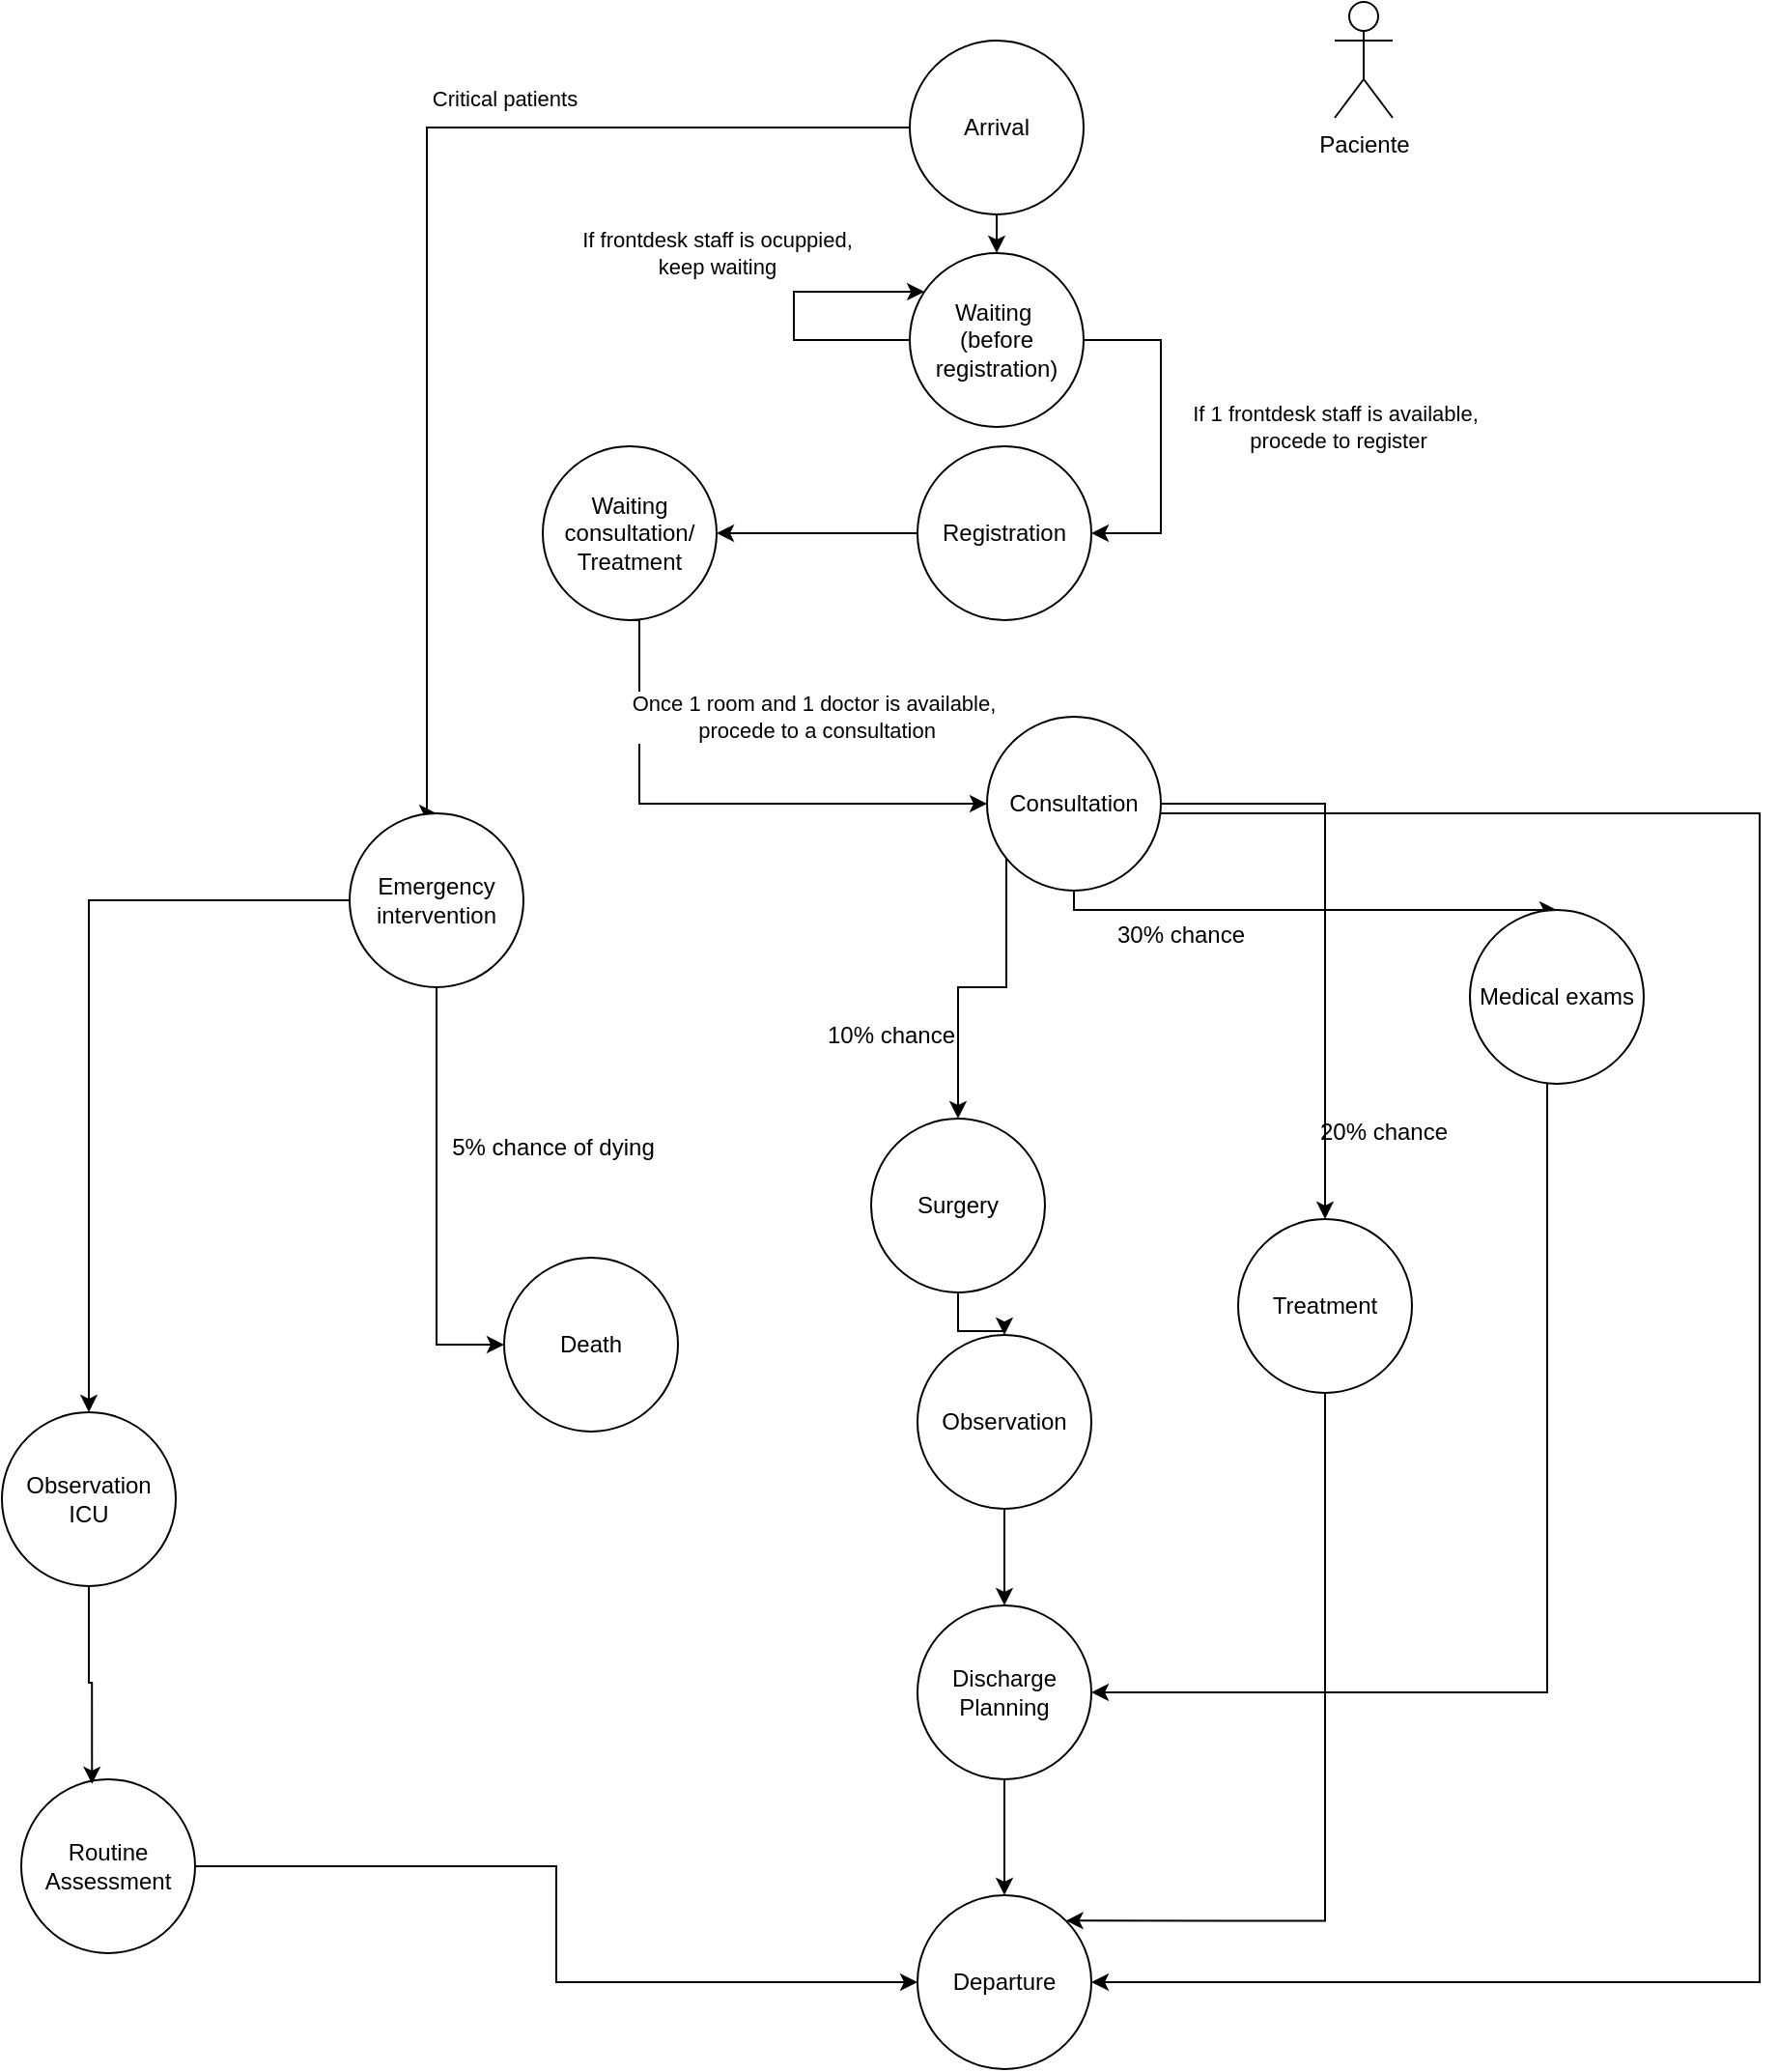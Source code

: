 <mxfile version="24.5.3" type="device">
  <diagram name="Página-1" id="aTSbAv6VuX6UHrgUKJXD">
    <mxGraphModel dx="1877" dy="629" grid="1" gridSize="10" guides="1" tooltips="1" connect="1" arrows="1" fold="1" page="1" pageScale="1" pageWidth="827" pageHeight="1169" math="0" shadow="0">
      <root>
        <mxCell id="0" />
        <mxCell id="1" parent="0" />
        <mxCell id="UjRxhBzcIPEP2kin1hzi-12" style="edgeStyle=orthogonalEdgeStyle;rounded=0;orthogonalLoop=1;jettySize=auto;html=1;exitX=0.5;exitY=1;exitDx=0;exitDy=0;entryX=0.5;entryY=0;entryDx=0;entryDy=0;" parent="1" source="UjRxhBzcIPEP2kin1hzi-1" target="UjRxhBzcIPEP2kin1hzi-2" edge="1">
          <mxGeometry relative="1" as="geometry" />
        </mxCell>
        <mxCell id="UjRxhBzcIPEP2kin1hzi-30" value="Critical patients" style="edgeStyle=orthogonalEdgeStyle;rounded=0;orthogonalLoop=1;jettySize=auto;html=1;entryX=0.5;entryY=0;entryDx=0;entryDy=0;" parent="1" source="UjRxhBzcIPEP2kin1hzi-1" target="UjRxhBzcIPEP2kin1hzi-31" edge="1">
          <mxGeometry x="-0.311" y="-15" relative="1" as="geometry">
            <mxPoint x="70" y="280" as="targetPoint" />
            <Array as="points">
              <mxPoint x="70" y="105" />
              <mxPoint x="70" y="460" />
            </Array>
            <mxPoint as="offset" />
          </mxGeometry>
        </mxCell>
        <mxCell id="UjRxhBzcIPEP2kin1hzi-1" value="Arrival" style="ellipse;whiteSpace=wrap;html=1;aspect=fixed;" parent="1" vertex="1">
          <mxGeometry x="320" y="60" width="90" height="90" as="geometry" />
        </mxCell>
        <mxCell id="UjRxhBzcIPEP2kin1hzi-11" style="edgeStyle=orthogonalEdgeStyle;rounded=0;orthogonalLoop=1;jettySize=auto;html=1;entryX=1;entryY=0.5;entryDx=0;entryDy=0;" parent="1" source="UjRxhBzcIPEP2kin1hzi-2" target="UjRxhBzcIPEP2kin1hzi-3" edge="1">
          <mxGeometry relative="1" as="geometry">
            <Array as="points">
              <mxPoint x="450" y="215" />
              <mxPoint x="450" y="315" />
            </Array>
          </mxGeometry>
        </mxCell>
        <mxCell id="UjRxhBzcIPEP2kin1hzi-45" value="If 1 frontdesk staff is available,&lt;br&gt;&amp;nbsp;procede to register" style="edgeLabel;html=1;align=center;verticalAlign=middle;resizable=0;points=[];" parent="UjRxhBzcIPEP2kin1hzi-11" vertex="1" connectable="0">
          <mxGeometry x="0.191" y="-4" relative="1" as="geometry">
            <mxPoint x="94" y="-20" as="offset" />
          </mxGeometry>
        </mxCell>
        <mxCell id="UjRxhBzcIPEP2kin1hzi-43" style="edgeStyle=orthogonalEdgeStyle;rounded=0;orthogonalLoop=1;jettySize=auto;html=1;exitX=0;exitY=0.5;exitDx=0;exitDy=0;" parent="1" source="UjRxhBzcIPEP2kin1hzi-2" target="UjRxhBzcIPEP2kin1hzi-2" edge="1">
          <mxGeometry relative="1" as="geometry">
            <mxPoint x="230" y="200" as="targetPoint" />
            <Array as="points">
              <mxPoint x="260" y="215" />
              <mxPoint x="260" y="190" />
            </Array>
          </mxGeometry>
        </mxCell>
        <mxCell id="UjRxhBzcIPEP2kin1hzi-44" value="If frontdesk staff is ocuppied, &lt;br&gt;keep waiting" style="edgeLabel;html=1;align=center;verticalAlign=middle;resizable=0;points=[];" parent="UjRxhBzcIPEP2kin1hzi-43" vertex="1" connectable="0">
          <mxGeometry x="-0.014" y="2" relative="1" as="geometry">
            <mxPoint x="-38" y="-30" as="offset" />
          </mxGeometry>
        </mxCell>
        <mxCell id="UjRxhBzcIPEP2kin1hzi-2" value="Waiting&amp;nbsp;&lt;br&gt;(before registration)" style="ellipse;whiteSpace=wrap;html=1;aspect=fixed;" parent="1" vertex="1">
          <mxGeometry x="320" y="170" width="90" height="90" as="geometry" />
        </mxCell>
        <mxCell id="UjRxhBzcIPEP2kin1hzi-15" style="edgeStyle=orthogonalEdgeStyle;rounded=0;orthogonalLoop=1;jettySize=auto;html=1;entryX=1;entryY=0.5;entryDx=0;entryDy=0;" parent="1" source="UjRxhBzcIPEP2kin1hzi-3" target="UjRxhBzcIPEP2kin1hzi-14" edge="1">
          <mxGeometry relative="1" as="geometry" />
        </mxCell>
        <mxCell id="UjRxhBzcIPEP2kin1hzi-3" value="Registration" style="ellipse;whiteSpace=wrap;html=1;aspect=fixed;" parent="1" vertex="1">
          <mxGeometry x="324" y="270" width="90" height="90" as="geometry" />
        </mxCell>
        <mxCell id="UjRxhBzcIPEP2kin1hzi-21" style="edgeStyle=orthogonalEdgeStyle;rounded=0;orthogonalLoop=1;jettySize=auto;html=1;" parent="1" source="UjRxhBzcIPEP2kin1hzi-4" target="UjRxhBzcIPEP2kin1hzi-9" edge="1">
          <mxGeometry relative="1" as="geometry">
            <Array as="points">
              <mxPoint x="760" y="460" />
              <mxPoint x="760" y="1065" />
            </Array>
          </mxGeometry>
        </mxCell>
        <mxCell id="6-vIkv784_MMNi8qJHdW-5" style="edgeStyle=orthogonalEdgeStyle;rounded=0;orthogonalLoop=1;jettySize=auto;html=1;" edge="1" parent="1" source="UjRxhBzcIPEP2kin1hzi-4" target="WK_QsKxVDtijGkALawrA-6">
          <mxGeometry relative="1" as="geometry">
            <Array as="points">
              <mxPoint x="405" y="510" />
            </Array>
          </mxGeometry>
        </mxCell>
        <mxCell id="6-vIkv784_MMNi8qJHdW-7" style="edgeStyle=orthogonalEdgeStyle;rounded=0;orthogonalLoop=1;jettySize=auto;html=1;" edge="1" parent="1" source="UjRxhBzcIPEP2kin1hzi-4" target="UjRxhBzcIPEP2kin1hzi-6">
          <mxGeometry relative="1" as="geometry" />
        </mxCell>
        <mxCell id="6-vIkv784_MMNi8qJHdW-9" style="edgeStyle=orthogonalEdgeStyle;rounded=0;orthogonalLoop=1;jettySize=auto;html=1;entryX=0;entryY=0.5;entryDx=0;entryDy=0;" edge="1" parent="1" source="UjRxhBzcIPEP2kin1hzi-4" target="WK_QsKxVDtijGkALawrA-3">
          <mxGeometry relative="1" as="geometry">
            <Array as="points">
              <mxPoint x="370" y="550" />
              <mxPoint x="345" y="550" />
            </Array>
          </mxGeometry>
        </mxCell>
        <mxCell id="UjRxhBzcIPEP2kin1hzi-4" value="Consultation" style="ellipse;whiteSpace=wrap;html=1;aspect=fixed;direction=south;" parent="1" vertex="1">
          <mxGeometry x="360" y="410" width="90" height="90" as="geometry" />
        </mxCell>
        <mxCell id="WK_QsKxVDtijGkALawrA-10" style="edgeStyle=orthogonalEdgeStyle;rounded=0;orthogonalLoop=1;jettySize=auto;html=1;entryX=1;entryY=0;entryDx=0;entryDy=0;" parent="1" source="UjRxhBzcIPEP2kin1hzi-6" target="UjRxhBzcIPEP2kin1hzi-9" edge="1">
          <mxGeometry relative="1" as="geometry">
            <Array as="points">
              <mxPoint x="535" y="1033" />
            </Array>
          </mxGeometry>
        </mxCell>
        <mxCell id="UjRxhBzcIPEP2kin1hzi-6" value="Treatment" style="ellipse;whiteSpace=wrap;html=1;aspect=fixed;" parent="1" vertex="1">
          <mxGeometry x="490" y="670" width="90" height="90" as="geometry" />
        </mxCell>
        <mxCell id="UjRxhBzcIPEP2kin1hzi-36" style="edgeStyle=orthogonalEdgeStyle;rounded=0;orthogonalLoop=1;jettySize=auto;html=1;entryX=0.5;entryY=0;entryDx=0;entryDy=0;" parent="1" source="UjRxhBzcIPEP2kin1hzi-7" target="UjRxhBzcIPEP2kin1hzi-35" edge="1">
          <mxGeometry relative="1" as="geometry" />
        </mxCell>
        <mxCell id="UjRxhBzcIPEP2kin1hzi-7" value="Observation" style="ellipse;whiteSpace=wrap;html=1;aspect=fixed;" parent="1" vertex="1">
          <mxGeometry x="324" y="730" width="90" height="90" as="geometry" />
        </mxCell>
        <mxCell id="UjRxhBzcIPEP2kin1hzi-9" value="Departure" style="ellipse;whiteSpace=wrap;html=1;aspect=fixed;" parent="1" vertex="1">
          <mxGeometry x="324" y="1020" width="90" height="90" as="geometry" />
        </mxCell>
        <mxCell id="UjRxhBzcIPEP2kin1hzi-14" value="Waiting consultation/&lt;br&gt;Treatment" style="ellipse;whiteSpace=wrap;html=1;aspect=fixed;" parent="1" vertex="1">
          <mxGeometry x="130" y="270" width="90" height="90" as="geometry" />
        </mxCell>
        <mxCell id="UjRxhBzcIPEP2kin1hzi-16" style="edgeStyle=orthogonalEdgeStyle;rounded=0;orthogonalLoop=1;jettySize=auto;html=1;entryX=0.5;entryY=1;entryDx=0;entryDy=0;exitX=0.5;exitY=1;exitDx=0;exitDy=0;" parent="1" source="UjRxhBzcIPEP2kin1hzi-14" target="UjRxhBzcIPEP2kin1hzi-4" edge="1">
          <mxGeometry relative="1" as="geometry">
            <mxPoint x="179.64" y="340.001" as="sourcePoint" />
            <mxPoint x="324.0" y="434.72" as="targetPoint" />
            <Array as="points">
              <mxPoint x="180" y="360" />
              <mxPoint x="180" y="455" />
            </Array>
          </mxGeometry>
        </mxCell>
        <mxCell id="UjRxhBzcIPEP2kin1hzi-46" value="Once 1 room and 1 doctor is available,&lt;br&gt;&amp;nbsp;procede to a consultation" style="edgeLabel;html=1;align=center;verticalAlign=middle;resizable=0;points=[];" parent="UjRxhBzcIPEP2kin1hzi-16" vertex="1" connectable="0">
          <mxGeometry x="0.204" y="-1" relative="1" as="geometry">
            <mxPoint x="21" y="-46" as="offset" />
          </mxGeometry>
        </mxCell>
        <mxCell id="UjRxhBzcIPEP2kin1hzi-51" style="edgeStyle=orthogonalEdgeStyle;rounded=0;orthogonalLoop=1;jettySize=auto;html=1;entryX=0;entryY=0.5;entryDx=0;entryDy=0;" parent="1" source="UjRxhBzcIPEP2kin1hzi-31" edge="1" target="UjRxhBzcIPEP2kin1hzi-52">
          <mxGeometry relative="1" as="geometry">
            <mxPoint x="75" y="1110" as="targetPoint" />
          </mxGeometry>
        </mxCell>
        <mxCell id="WK_QsKxVDtijGkALawrA-20" style="edgeStyle=orthogonalEdgeStyle;rounded=0;orthogonalLoop=1;jettySize=auto;html=1;entryX=0.5;entryY=0;entryDx=0;entryDy=0;" parent="1" source="UjRxhBzcIPEP2kin1hzi-31" target="WK_QsKxVDtijGkALawrA-19" edge="1">
          <mxGeometry relative="1" as="geometry" />
        </mxCell>
        <mxCell id="UjRxhBzcIPEP2kin1hzi-31" value="Emergency intervention" style="ellipse;whiteSpace=wrap;html=1;aspect=fixed;" parent="1" vertex="1">
          <mxGeometry x="30" y="460" width="90" height="90" as="geometry" />
        </mxCell>
        <mxCell id="UjRxhBzcIPEP2kin1hzi-39" style="edgeStyle=orthogonalEdgeStyle;rounded=0;orthogonalLoop=1;jettySize=auto;html=1;entryX=0.5;entryY=0;entryDx=0;entryDy=0;" parent="1" source="UjRxhBzcIPEP2kin1hzi-35" target="UjRxhBzcIPEP2kin1hzi-9" edge="1">
          <mxGeometry relative="1" as="geometry" />
        </mxCell>
        <mxCell id="UjRxhBzcIPEP2kin1hzi-35" value="Discharge Planning" style="ellipse;whiteSpace=wrap;html=1;aspect=fixed;" parent="1" vertex="1">
          <mxGeometry x="324" y="870" width="90" height="90" as="geometry" />
        </mxCell>
        <mxCell id="UjRxhBzcIPEP2kin1hzi-52" value="Death" style="ellipse;whiteSpace=wrap;html=1;aspect=fixed;" parent="1" vertex="1">
          <mxGeometry x="110" y="690" width="90" height="90" as="geometry" />
        </mxCell>
        <mxCell id="WK_QsKxVDtijGkALawrA-1" value="Paciente" style="shape=umlActor;verticalLabelPosition=bottom;verticalAlign=top;html=1;outlineConnect=0;" parent="1" vertex="1">
          <mxGeometry x="540" y="40" width="30" height="60" as="geometry" />
        </mxCell>
        <mxCell id="6-vIkv784_MMNi8qJHdW-11" style="edgeStyle=orthogonalEdgeStyle;rounded=0;orthogonalLoop=1;jettySize=auto;html=1;" edge="1" parent="1" source="WK_QsKxVDtijGkALawrA-3" target="UjRxhBzcIPEP2kin1hzi-7">
          <mxGeometry relative="1" as="geometry" />
        </mxCell>
        <mxCell id="WK_QsKxVDtijGkALawrA-3" value="Surgery" style="ellipse;whiteSpace=wrap;html=1;aspect=fixed;direction=south;" parent="1" vertex="1">
          <mxGeometry x="300" y="618" width="90" height="90" as="geometry" />
        </mxCell>
        <mxCell id="WK_QsKxVDtijGkALawrA-11" style="edgeStyle=orthogonalEdgeStyle;rounded=0;orthogonalLoop=1;jettySize=auto;html=1;entryX=1;entryY=0.5;entryDx=0;entryDy=0;" parent="1" source="WK_QsKxVDtijGkALawrA-6" target="UjRxhBzcIPEP2kin1hzi-35" edge="1">
          <mxGeometry relative="1" as="geometry">
            <Array as="points">
              <mxPoint x="650" y="915" />
            </Array>
          </mxGeometry>
        </mxCell>
        <mxCell id="WK_QsKxVDtijGkALawrA-6" value="Medical exams" style="ellipse;whiteSpace=wrap;html=1;aspect=fixed;direction=south;" parent="1" vertex="1">
          <mxGeometry x="610" y="510" width="90" height="90" as="geometry" />
        </mxCell>
        <mxCell id="WK_QsKxVDtijGkALawrA-19" value="Observation&lt;br&gt;ICU" style="ellipse;whiteSpace=wrap;html=1;aspect=fixed;" parent="1" vertex="1">
          <mxGeometry x="-150" y="770" width="90" height="90" as="geometry" />
        </mxCell>
        <mxCell id="6-vIkv784_MMNi8qJHdW-3" style="edgeStyle=orthogonalEdgeStyle;rounded=0;orthogonalLoop=1;jettySize=auto;html=1;entryX=0;entryY=0.5;entryDx=0;entryDy=0;" edge="1" parent="1" source="6-vIkv784_MMNi8qJHdW-1" target="UjRxhBzcIPEP2kin1hzi-9">
          <mxGeometry relative="1" as="geometry" />
        </mxCell>
        <mxCell id="6-vIkv784_MMNi8qJHdW-1" value="Routine Assessment" style="ellipse;whiteSpace=wrap;html=1;aspect=fixed;" vertex="1" parent="1">
          <mxGeometry x="-140" y="960" width="90" height="90" as="geometry" />
        </mxCell>
        <mxCell id="6-vIkv784_MMNi8qJHdW-2" style="edgeStyle=orthogonalEdgeStyle;rounded=0;orthogonalLoop=1;jettySize=auto;html=1;entryX=0.407;entryY=0.027;entryDx=0;entryDy=0;entryPerimeter=0;" edge="1" parent="1" source="WK_QsKxVDtijGkALawrA-19" target="6-vIkv784_MMNi8qJHdW-1">
          <mxGeometry relative="1" as="geometry" />
        </mxCell>
        <mxCell id="6-vIkv784_MMNi8qJHdW-4" value="5% chance of dying" style="text;html=1;align=center;verticalAlign=middle;resizable=0;points=[];autosize=1;strokeColor=none;fillColor=none;" vertex="1" parent="1">
          <mxGeometry x="70" y="618" width="130" height="30" as="geometry" />
        </mxCell>
        <mxCell id="6-vIkv784_MMNi8qJHdW-6" value="30% chance" style="text;html=1;align=center;verticalAlign=middle;resizable=0;points=[];autosize=1;strokeColor=none;fillColor=none;" vertex="1" parent="1">
          <mxGeometry x="415" y="508" width="90" height="30" as="geometry" />
        </mxCell>
        <mxCell id="6-vIkv784_MMNi8qJHdW-8" value="20% chance" style="text;html=1;align=center;verticalAlign=middle;resizable=0;points=[];autosize=1;strokeColor=none;fillColor=none;" vertex="1" parent="1">
          <mxGeometry x="520" y="610" width="90" height="30" as="geometry" />
        </mxCell>
        <mxCell id="6-vIkv784_MMNi8qJHdW-10" value="10% chance" style="text;html=1;align=center;verticalAlign=middle;resizable=0;points=[];autosize=1;strokeColor=none;fillColor=none;" vertex="1" parent="1">
          <mxGeometry x="265" y="560" width="90" height="30" as="geometry" />
        </mxCell>
      </root>
    </mxGraphModel>
  </diagram>
</mxfile>
